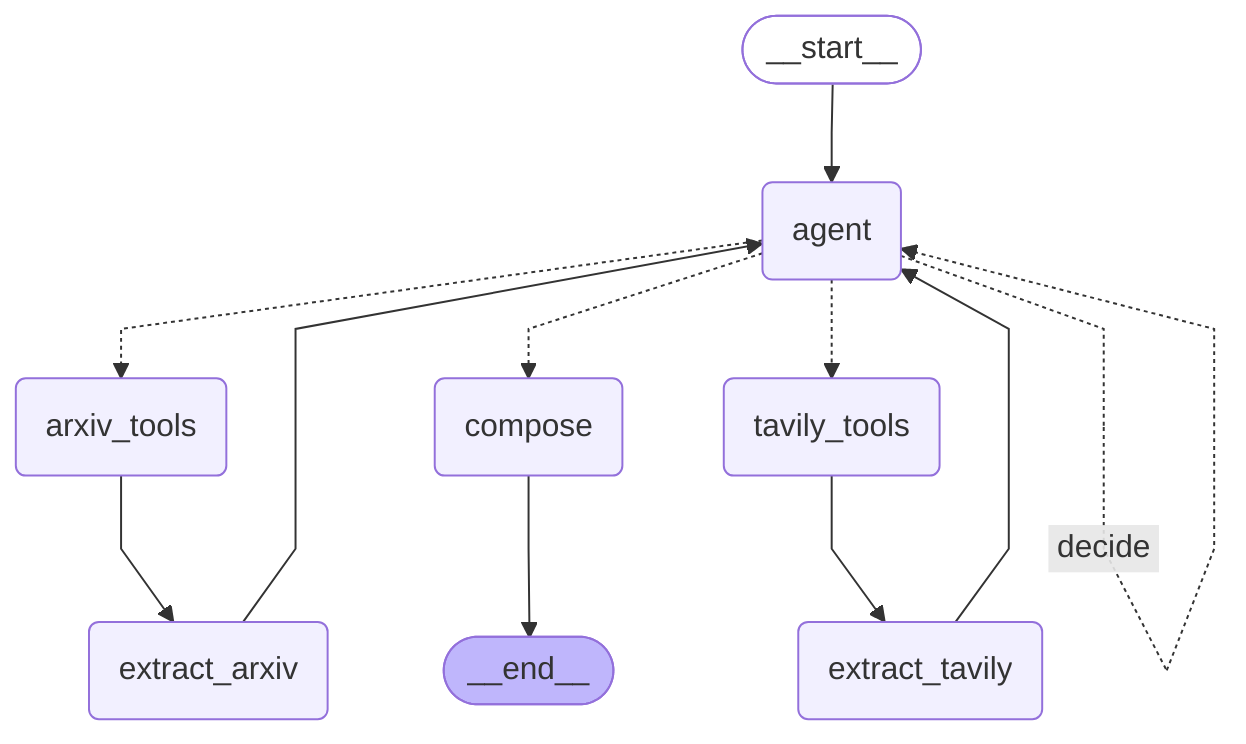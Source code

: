 ---
config:
  flowchart:
    curve: linear
---
graph TD;
	__start__([<p>__start__</p>]):::first
	agent(agent)
	arxiv_tools(arxiv_tools)
	tavily_tools(tavily_tools)
	extract_arxiv(extract_arxiv)
	extract_tavily(extract_tavily)
	compose(compose)
	__end__([<p>__end__</p>]):::last
	__start__ --> agent;
	agent -.-> arxiv_tools;
	agent -.-> compose;
	agent -.-> tavily_tools;
	arxiv_tools --> extract_arxiv;
	extract_arxiv --> agent;
	extract_tavily --> agent;
	tavily_tools --> extract_tavily;
	compose --> __end__;
	agent -. &nbsp;decide&nbsp; .-> agent;
	classDef default fill:#f2f0ff,line-height:1.2
	classDef first fill-opacity:0
	classDef last fill:#bfb6fc